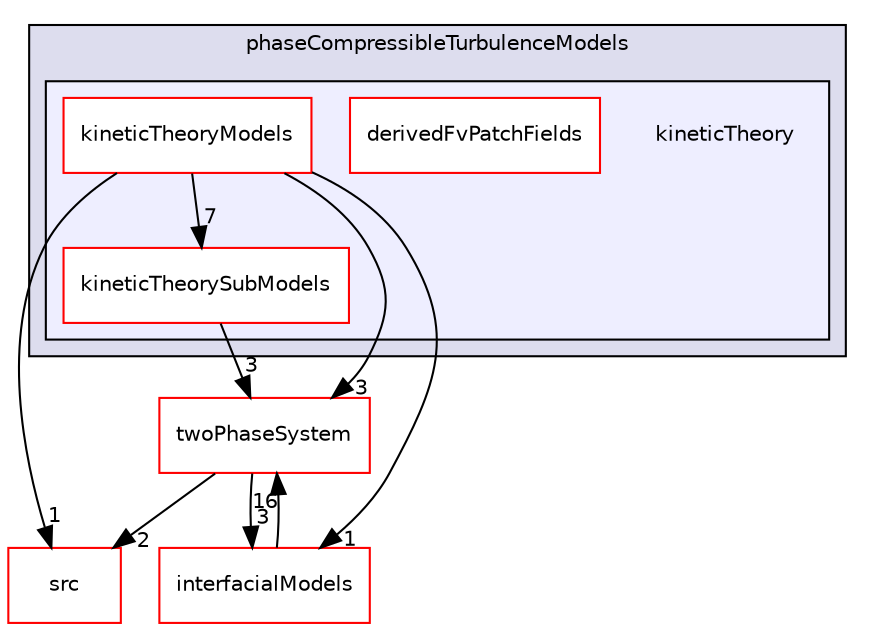 digraph "kineticTheory" {
  bgcolor=transparent;
  compound=true
  node [ fontsize="10", fontname="Helvetica"];
  edge [ labelfontsize="10", labelfontname="Helvetica"];
  subgraph clusterdir_de80645838dc4e2c646f90955690d193 {
    graph [ bgcolor="#ddddee", pencolor="black", label="phaseCompressibleTurbulenceModels" fontname="Helvetica", fontsize="10", URL="dir_de80645838dc4e2c646f90955690d193.html"]
  subgraph clusterdir_6d070473d805f9b4291e8453a1e3cba0 {
    graph [ bgcolor="#eeeeff", pencolor="black", label="" URL="dir_6d070473d805f9b4291e8453a1e3cba0.html"];
    dir_6d070473d805f9b4291e8453a1e3cba0 [shape=plaintext label="kineticTheory"];
    dir_b36120db95a5277c143b82b93161f01d [shape=box label="derivedFvPatchFields" color="red" fillcolor="white" style="filled" URL="dir_b36120db95a5277c143b82b93161f01d.html"];
    dir_ed2d56e502992d65035ff68b2a9a1135 [shape=box label="kineticTheoryModels" color="red" fillcolor="white" style="filled" URL="dir_ed2d56e502992d65035ff68b2a9a1135.html"];
    dir_f981a973cbcfb4102e151acd659ce85e [shape=box label="kineticTheorySubModels" color="red" fillcolor="white" style="filled" URL="dir_f981a973cbcfb4102e151acd659ce85e.html"];
  }
  }
  dir_c8dd8d838525102dfd397a50c2714810 [shape=box label="twoPhaseSystem" color="red" URL="dir_c8dd8d838525102dfd397a50c2714810.html"];
  dir_68267d1309a1af8e8297ef4c3efbcdba [shape=box label="src" color="red" URL="dir_68267d1309a1af8e8297ef4c3efbcdba.html"];
  dir_917add706488739a95df57895f4aaf2a [shape=box label="interfacialModels" color="red" URL="dir_917add706488739a95df57895f4aaf2a.html"];
  dir_c8dd8d838525102dfd397a50c2714810->dir_68267d1309a1af8e8297ef4c3efbcdba [headlabel="2", labeldistance=1.5 headhref="dir_000038_000000.html"];
  dir_c8dd8d838525102dfd397a50c2714810->dir_917add706488739a95df57895f4aaf2a [headlabel="3", labeldistance=1.5 headhref="dir_000038_000014.html"];
  dir_ed2d56e502992d65035ff68b2a9a1135->dir_c8dd8d838525102dfd397a50c2714810 [headlabel="3", labeldistance=1.5 headhref="dir_000011_000038.html"];
  dir_ed2d56e502992d65035ff68b2a9a1135->dir_68267d1309a1af8e8297ef4c3efbcdba [headlabel="1", labeldistance=1.5 headhref="dir_000011_000000.html"];
  dir_ed2d56e502992d65035ff68b2a9a1135->dir_f981a973cbcfb4102e151acd659ce85e [headlabel="7", labeldistance=1.5 headhref="dir_000011_000049.html"];
  dir_ed2d56e502992d65035ff68b2a9a1135->dir_917add706488739a95df57895f4aaf2a [headlabel="1", labeldistance=1.5 headhref="dir_000011_000014.html"];
  dir_f981a973cbcfb4102e151acd659ce85e->dir_c8dd8d838525102dfd397a50c2714810 [headlabel="3", labeldistance=1.5 headhref="dir_000049_000038.html"];
  dir_917add706488739a95df57895f4aaf2a->dir_c8dd8d838525102dfd397a50c2714810 [headlabel="16", labeldistance=1.5 headhref="dir_000014_000038.html"];
}
